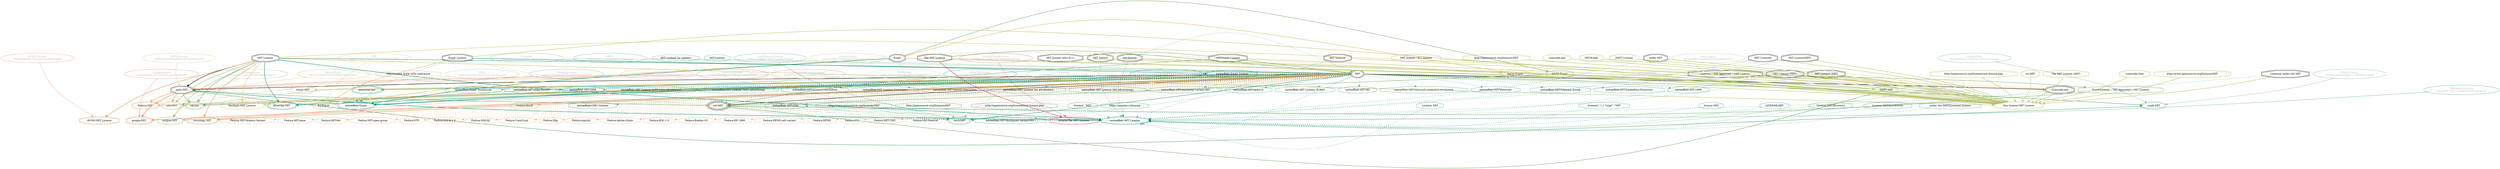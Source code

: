 strict digraph {
    node [shape=box];
    graph [splines=curved];
    2814 [label="SPDXLicense\n5b4894c2a39e8a99f33dd76eb9043a90"
         ,fontcolor=gray
         ,color="#b8bf62"
         ,fillcolor="beige;1"
         ,shape=ellipse];
    2815 [label="spdx:MIT"
         ,shape=doubleoctagon];
    2816 [label=MIT
         ,shape=doubleoctagon];
    2817 [label="MIT License"
         ,shape=doubleoctagon];
    5127 [label="OSILicense\n1ea8234e1841a5d1169c889dbe3c1a7f"
         ,fontcolor=gray
         ,color="#78ab63"
         ,fillcolor="beige;1"
         ,shape=ellipse];
    5128 [label="osi:MIT"
         ,shape=tripleoctagon];
    5129 [label="MIT/Expat License"
         ,shape=doubleoctagon];
    5130 [label="DEP5:MIT"
         ,color="#78ab63"
         ,shape=doubleoctagon];
    5131 [label="DEP5:Expat"
         ,color="#78ab63"
         ,shape=doubleoctagon];
    5132 [label=Expat
         ,shape=doubleoctagon];
    5133 [label="Trove:License :: OSI Approved :: MIT License"
         ,color="#78ab63"
         ,shape=doubleoctagon];
    5134 [label="License :: OSI Approved :: MIT License"
         ,shape=doubleoctagon];
    5552 [label="GoogleLicense\nea532a49d37267324d531eeb08080ddf"
         ,fontcolor=gray
         ,color="#e06f45"
         ,fillcolor="beige;1"
         ,shape=ellipse];
    5553 [label="google:MIT"
         ,color="#e06f45"
         ,shape=doubleoctagon];
    5868 [label="Fedora:Adobe-Glyph"
         ,color="#e09d4b"
         ,shape=octagon];
    6013 [label="Fedora:BSL-1.0"
         ,color="#e09d4b"
         ,shape=octagon];
    6045 [label="Fedora:Boehm-GC"
         ,color="#e09d4b"
         ,shape=octagon];
    6739 [label="Fedora:HP-1986"
         ,color="#e09d4b"
         ,shape=octagon];
    6774 [label="Fedora:HPND-sell-variant"
         ,color="#e09d4b"
         ,shape=octagon];
    6777 [label="Fedora:HPND"
         ,color="#e09d4b"
         ,shape=octagon];
    6785 [label="Fedora:ICU"
         ,color="#e09d4b"
         ,shape=octagon];
    8079 [label="Fedora:MIT-CMU"
         ,color="#e09d4b"
         ,shape=octagon];
    8082 [label="Fedora:MIT-Festival"
         ,color="#e09d4b"
         ,shape=octagon];
    8086 [label="Fedora:MIT-Modern-Variant"
         ,color="#e09d4b"
         ,shape=octagon];
    8095 [label="Fedora:MIT-enna"
         ,color="#e09d4b"
         ,shape=octagon];
    8097 [label="Fedora:MIT-feh"
         ,color="#e09d4b"
         ,shape=octagon];
    8099 [label="Fedora:MIT-open-group"
         ,color="#e09d4b"
         ,shape=octagon];
    8104 [label="FedoraEntry\n6973415f15929757c9ff6d76d6d5cd0c"
         ,fontcolor=gray
         ,color="#e09d4b"
         ,fillcolor="beige;1"
         ,shape=ellipse];
    8105 [label="Fedora:MIT"
         ,color="#e09d4b"
         ,shape=doubleoctagon];
    8106 [label="MIT:Modern Style with sublicense"
         ,color="#e09d4b"
         ,shape=octagon];
    8205 [label="Fedora:NTP"
         ,color="#e09d4b"
         ,shape=octagon];
    8359 [label="Fedora:SGI-B-2.0"
         ,color="#e09d4b"
         ,shape=octagon];
    8370 [label="Fedora:SMLNJ"
         ,color="#e09d4b"
         ,shape=octagon];
    8469 [label="Fedora:UnixCrypt"
         ,color="#e09d4b"
         ,shape=octagon];
    8506 [label="Fedora:Xfig"
         ,color="#e09d4b"
         ,shape=octagon];
    8573 [label="Fedora:libtiff"
         ,color="#e09d4b"
         ,shape=octagon];
    8588 [label="Fedora:mpich2"
         ,color="#e09d4b"
         ,shape=octagon];
    8682 [label="BlueOakCouncil\n9756cc269ce8595fd03f141930294344"
         ,fontcolor=gray
         ,color="#00876c"
         ,fillcolor="beige;1"
         ,shape=ellipse];
    8683 [label="BlueOak:MIT"
         ,color="#00876c"
         ,shape=doubleoctagon];
    9649 [label="OSADLRule\nfe83a68d933c33bf7857387d0222cac9"
         ,fontcolor=gray
         ,color="#58a066"
         ,fillcolor="beige;1"
         ,shape=ellipse];
    9650 [label="osadl:MIT"
         ,color="#58a066"
         ,shape=doubleoctagon];
    9924 [label="OSADLMatrix\n1530532d300d0a8a1279a7ff3bdc5608"
         ,fontcolor=gray
         ,color="#58a066"
         ,fillcolor="beige;1"
         ,shape=ellipse];
    10182 [label="FSF\nf42877b83117c8b3527c75532b1fe6b2"
          ,fontcolor=gray
          ,color="#deb256"
          ,fillcolor="beige;1"
          ,shape=ellipse];
    10183 [label="fsf:Expat"
          ,color="#deb256"
          ,shape=doubleoctagon];
    10184 [label="Expat License"
          ,shape=doubleoctagon];
    10970 [label="ChooseALicense\nfa80b028068608658ee0d554a5d0ddc5"
          ,fontcolor=gray
          ,color="#58a066"
          ,fillcolor="beige;1"
          ,shape=ellipse];
    10971 [label="cal:mit"
          ,color="#58a066"
          ,shape=doubleoctagon];
    19381 [label="ScancodeData\n16883059175d98f78de5092ea1bc8b9e"
          ,fontcolor=gray
          ,color="#dac767"
          ,fillcolor="beige;1"
          ,shape=ellipse];
    19382 [label="scancode:mit"
          ,shape=doubleoctagon];
    25887 [label="OSLC\n7af31b92b73a1d4c675917f4e7c2ace5"
          ,fontcolor=gray
          ,color="#98b561"
          ,fillcolor="beige;1"
          ,shape=ellipse];
    25888 [label="oslc:MIT"
          ,color="#98b561"
          ,shape=doubleoctagon];
    26412 [label="Fossology\n23a6cd8cceec6433c7ae57059022df59"
          ,fontcolor=gray
          ,color="#e18745"
          ,fillcolor="beige;1"
          ,shape=ellipse];
    26413 [label="fossology:MIT"
          ,color="#e18745"
          ,shape=doubleoctagon];
    28326 [label="OKFN\n716a3553f1171ed48b7b27c5bf6c4f2e"
          ,fontcolor=gray
          ,color="#379469"
          ,fillcolor="beige;1"
          ,shape=ellipse];
    28327 [label="mit-license"
          ,shape=doubleoctagon];
    35054 [label="OrtLicenseCategorization\n8ce877347bb7b7ccec86fe7499494db2"
          ,fontcolor=gray
          ,color="#e06f45"
          ,fillcolor="beige;1"
          ,shape=ellipse];
    36200 [label="OrtLicenseCategorization\n27fceb3abb073b1b82e67c1feeaa2a21"
          ,fontcolor=gray
          ,color="#e09d4b"
          ,fillcolor="beige;1"
          ,shape=ellipse];
    37155 [label="CavilLicenseChange\n7b59c2c2b3f6471f4372cade351650f7"
          ,fontcolor=gray
          ,color="#379469"
          ,fillcolor="beige;1"
          ,shape=ellipse];
    37156 [label="cavil:MIT"
          ,color="#379469"
          ,shape=doubleoctagon];
    37157 [label="MIT License (or similar)"
          ,color="#379469"
          ,shape=octagon];
    37158 [label="MIT licence"
          ,shape=doubleoctagon];
    37159 [label="MIT-Licence"
          ,color="#379469"
          ,shape=octagon];
    40711 [label="metaeffekt:CMU License"
          ,color="#00876c"
          ,shape=octagon];
    41250 [label="metaeffekt:Expat-Permission"
          ,color="#00876c"
          ,shape=octagon];
    41254 [label="MetaeffektLicense\n350ceda55e216de8880f5e4b54c55baa"
          ,fontcolor=gray
          ,color="#00876c"
          ,fillcolor="beige;1"
          ,shape=ellipse];
    41255 [label="metaeffekt:Expat"
          ,color="#00876c"
          ,shape=doubleoctagon];
    41256 [label="metaeffekt:Expat License"
          ,color="#00876c"
          ,shape=doubleoctagon];
    41257 [label="opencode:mit"
          ,color="#00876c"
          ,shape=doubleoctagon];
    45385 [label="metaeffekt:MIT-alike"
          ,color="#00876c"
          ,shape=octagon];
    45392 [label="MIT License (MIT)"
          ,shape=doubleoctagon];
    45398 [label="metaeffekt:MIT-alike-PKINIT"
          ,color="#00876c"
          ,shape=octagon];
    45409 [label="metaeffekt:MIT-SIPB"
          ,color="#00876c"
          ,shape=octagon];
    45426 [label="MetaeffektLicense\n1d2ac8877d0d722a693561603203b24e"
          ,fontcolor=gray
          ,color="#00876c"
          ,fillcolor="beige;1"
          ,shape=ellipse];
    45427 [label="metaeffekt:MIT License"
          ,color="#00876c"
          ,shape=doubleoctagon];
    45428 [label="under MIT"
          ,shape=doubleoctagon];
    45429 [label="MIT licencse"
          ,shape=doubleoctagon];
    45430 [label="MIT Licensed"
          ,shape=doubleoctagon];
    45431 [label="MIT Licence (MIT)"
          ,shape=doubleoctagon];
    45432 [label="MIT License(MIT)"
          ,shape=doubleoctagon];
    45433 [label="http://www.opensource.org/licenses/MIT"
          ,color="#00876c"
          ,shape=octagon];
    45435 [label="http://opensource.org/licenses/MIT"
          ,color="#00876c"
          ,shape=octagon];
    45437 [label="http://opensource.org/licenses/mit-license.php"
          ,color="#00876c"
          ,shape=octagon];
    45439 [label="Licensed under the MIT"
          ,shape=doubleoctagon];
    45440 [label="'license': 'MIT'"
          ,color="#00876c"
          ,shape=octagon];
    45442 [label="https://angular.io/license"
          ,color="#00876c"
          ,shape=octagon];
    45444 [label="License: MIT"
          ,color="#00876c"
          ,shape=octagon];
    45446 [label="licenses\": [ { \"type\": \"MIT"
          ,color="#00876c"
          ,shape=octagon];
    45448 [label="license MIT"
          ,color="#00876c"
          ,shape=octagon];
    45449 [label="LICENSE-MIT"
          ,color="#00876c"
          ,shape=octagon];
    45450 [label="License [MIT][license]"
          ,color="#00876c"
          ,shape=octagon];
    45451 [label="License [MIT](LICENSE)"
          ,color="#00876c"
          ,shape=octagon];
    45452 [label="under the [MIT](License) license"
          ,color="#00876c"
          ,shape=octagon];
    45462 [label="metaeffekt:MIT License (with enna advertising)"
          ,color="#00876c"
          ,shape=octagon];
    45466 [label="metaeffekt:MIT License (with advertising)"
          ,color="#00876c"
          ,shape=octagon];
    45471 [label="metaeffekt:MIT-trimmed-disclaimer"
          ,color="#00876c"
          ,shape=octagon];
    45476 [label="metaeffekt:MIT License (testregex)"
          ,color="#00876c"
          ,shape=octagon];
    45479 [label="metaeffekt:MIT-remote-interaction"
          ,color="#00876c"
          ,shape=octagon];
    45485 [label="metaeffekt:MIT License (no attribution)"
          ,color="#00876c"
          ,shape=octagon];
    45493 [label="metaeffekt:MIT License (feh advertising)"
          ,color="#00876c"
          ,shape=octagon];
    45497 [label="metaeffekt:MIT-disclaimer-variant-002"
          ,color="#00876c"
          ,shape=octagon];
    45502 [label="metaeffekt:MIT-disclaimer-variant-001"
          ,color="#00876c"
          ,shape=octagon];
    45507 [label="metaeffekt:MIT-bpmn-io"
          ,color="#00876c"
          ,shape=octagon];
    45512 [label="metaeffekt:MIT License (X.Net)"
          ,color="#00876c"
          ,shape=octagon];
    45516 [label="metaeffekt:MIT-SEI"
          ,color="#00876c"
          ,shape=octagon];
    45524 [label="metaeffekt:MIT-Materials-extended-attribution"
          ,color="#00876c"
          ,shape=octagon];
    45529 [label="metaeffekt:MIT-Materials"
          ,color="#00876c"
          ,shape=octagon];
    45534 [label="metaeffekt:MIT-Filament-Group"
          ,color="#00876c"
          ,shape=octagon];
    45539 [label="metaeffekt:MIT-Embedthis-Extension"
          ,color="#00876c"
          ,shape=octagon];
    45544 [label="metaeffekt:MIT-1998"
          ,color="#00876c"
          ,shape=octagon];
    50022 [label="HermineLicense\n0c6679a67fff54337d53c61641e973e1"
          ,fontcolor=gray
          ,color="#dc574a"
          ,fillcolor="beige;1"
          ,shape=ellipse];
    50145 [label="WarprLicense\n6b34d01dd70838d2ba7d58830ba44907"
          ,fontcolor=gray
          ,color="#deb256"
          ,fillcolor="beige;1"
          ,shape=ellipse];
    50146 [label="warpr:Expat"
          ,color="#deb256"
          ,shape=doubleoctagon];
    50170 [label="WarprLicense\n84bbee26f5794c3334c2ec02894e3653"
          ,fontcolor=gray
          ,color="#deb256"
          ,fillcolor="beige;1"
          ,shape=ellipse];
    50171 [label="warpr:MIT"
          ,color="#deb256"
          ,shape=doubleoctagon];
    50692 [label="FossLicense\n9b16d0af757db28ef322040a96fb4b12"
          ,fontcolor=gray
          ,color="#b8bf62"
          ,fillcolor="beige;1"
          ,shape=ellipse];
    50693 [label="foss-license:MIT License"
          ,color="#b8bf62"
          ,shape=doubleoctagon];
    50694 [label="MIT license (also X11)"
          ,shape=doubleoctagon];
    50695 [label="The MIT License"
          ,shape=doubleoctagon];
    50696 [label="scancode://mit"
          ,color="#b8bf62"
          ,shape=doubleoctagon];
    50697 [label="MIT license / X11 license"
          ,color="#b8bf62"
          ,shape=doubleoctagon];
    50698 [label="http://www.opensource.org/licenses/MIT"
          ,color="#b8bf62"
          ,shape=doubleoctagon];
    50699 [label="http://opensource.org/licenses/MIT"
          ,color="#b8bf62"
          ,shape=doubleoctagon];
    50700 [label="http://opensource.org/licenses/mit-license.php"
          ,color="#b8bf62"
          ,shape=doubleoctagon];
    50701 [label="scancode:mit"
          ,color="#b8bf62"
          ,shape=doubleoctagon];
    50702 [label="osi:MIT"
          ,color="#b8bf62"
          ,shape=doubleoctagon];
    50703 [label="MIT/Expat"
          ,color="#b8bf62"
          ,shape=doubleoctagon];
    50704 [label="The MIT License (MIT)"
          ,color="#b8bf62"
          ,shape=doubleoctagon];
    50705 [label="[MIT] License"
          ,color="#b8bf62"
          ,shape=doubleoctagon];
    51008 [label="FOSSLight\n3b82d06cda406bf4c3af54579d06ff31"
          ,fontcolor=gray
          ,color="#dac767"
          ,fillcolor="beige;1"
          ,shape=ellipse];
    51009 [label="fosslight:MIT License"
          ,color="#dac767"
          ,shape=doubleoctagon];
    51275 [label="HitachiOpenLicense\n0136d1a11ef36b134c2f9a66d2367aee"
          ,fontcolor=gray
          ,color="#d43d51"
          ,fillcolor="beige;1"
          ,shape=ellipse];
    51276 [label="hitachi:The MIT License"
          ,color="#d43d51"
          ,shape=doubleoctagon];
    54296 [label="EclipseLicense\n3b6d4c457122e22eb2f83c0b06204a7a"
          ,fontcolor=gray
          ,color="#98b561"
          ,fillcolor="beige;1"
          ,shape=ellipse];
    54297 [label="eclipse:MIT"
          ,color="#98b561"
          ,shape=doubleoctagon];
    54537 [label="ifrOSS License\n730068baf9807531ee025adf8bbc0ddd"
          ,fontcolor=gray
          ,color="#e18745"
          ,fillcolor="beige;1"
          ,shape=ellipse];
    54538 [label="ifrOSS:MIT License"
          ,color="#e18745"
          ,shape=doubleoctagon];
    56014 [label="Curation\n27b0c061e1acabb68348526a19cd08fd"
          ,fontcolor=gray
          ,color="#78ab63"
          ,fillcolor="beige;1"
          ,shape=ellipse];
    2814 -> 2815 [weight=0.5
                 ,color="#b8bf62"];
    2815 -> 5128 [style=bold
                 ,arrowhead=vee
                 ,weight=0.7
                 ,color="#78ab63"];
    2815 -> 5553 [style=bold
                 ,arrowhead=vee
                 ,weight=0.7
                 ,color="#e06f45"];
    2815 -> 8105 [style=bold
                 ,arrowhead=vee
                 ,weight=0.7
                 ,color="#e09d4b"];
    2815 -> 9650 [style=bold
                 ,arrowhead=vee
                 ,weight=0.7
                 ,color="#58a066"];
    2815 -> 10183 [style=dashed
                  ,arrowhead=vee
                  ,weight=0.5
                  ,color="#deb256"];
    2815 -> 10971 [style=bold
                  ,arrowhead=vee
                  ,weight=0.7
                  ,color="#58a066"];
    2815 -> 25888 [style=bold
                  ,arrowhead=vee
                  ,weight=0.7
                  ,color="#98b561"];
    2815 -> 45427 [style=bold
                  ,arrowhead=vee
                  ,weight=0.7
                  ,color="#00876c"];
    2816 -> 2815 [style=bold
                 ,arrowhead=vee
                 ,weight=0.7];
    2816 -> 5128 [style=bold
                 ,arrowhead=vee
                 ,weight=0.7];
    2816 -> 5128 [style=bold
                 ,arrowhead=vee
                 ,weight=0.7];
    2816 -> 5130 [style=bold
                 ,arrowhead=vee
                 ,weight=0.7
                 ,color="#78ab63"];
    2816 -> 5553 [style=bold
                 ,arrowhead=vee
                 ,weight=0.7
                 ,color="#e06f45"];
    2816 -> 5868 [style=dashed
                 ,arrowhead=vee
                 ,weight=0.5
                 ,color="#e09d4b"];
    2816 -> 6013 [style=dashed
                 ,arrowhead=vee
                 ,weight=0.5
                 ,color="#e09d4b"];
    2816 -> 6045 [style=dashed
                 ,arrowhead=vee
                 ,weight=0.5
                 ,color="#e09d4b"];
    2816 -> 6739 [style=dashed
                 ,arrowhead=vee
                 ,weight=0.5
                 ,color="#e09d4b"];
    2816 -> 6774 [style=dashed
                 ,arrowhead=vee
                 ,weight=0.5
                 ,color="#e09d4b"];
    2816 -> 6777 [style=dashed
                 ,arrowhead=vee
                 ,weight=0.5
                 ,color="#e09d4b"];
    2816 -> 6785 [style=dashed
                 ,arrowhead=vee
                 ,weight=0.5
                 ,color="#e09d4b"];
    2816 -> 8079 [style=dashed
                 ,arrowhead=vee
                 ,weight=0.5
                 ,color="#e09d4b"];
    2816 -> 8082 [style=dashed
                 ,arrowhead=vee
                 ,weight=0.5
                 ,color="#e09d4b"];
    2816 -> 8086 [style=dashed
                 ,arrowhead=vee
                 ,weight=0.5
                 ,color="#e09d4b"];
    2816 -> 8095 [style=dashed
                 ,arrowhead=vee
                 ,weight=0.5
                 ,color="#e09d4b"];
    2816 -> 8097 [style=dashed
                 ,arrowhead=vee
                 ,weight=0.5
                 ,color="#e09d4b"];
    2816 -> 8099 [style=dashed
                 ,arrowhead=vee
                 ,weight=0.5
                 ,color="#e09d4b"];
    2816 -> 8105 [style=bold
                 ,arrowhead=vee
                 ,weight=0.7
                 ,color="#e09d4b"];
    2816 -> 8105 [style=bold
                 ,arrowhead=vee
                 ,weight=0.7
                 ,color="#e09d4b"];
    2816 -> 8205 [style=dashed
                 ,arrowhead=vee
                 ,weight=0.5
                 ,color="#e09d4b"];
    2816 -> 8359 [style=dashed
                 ,arrowhead=vee
                 ,weight=0.5
                 ,color="#e09d4b"];
    2816 -> 8370 [style=dashed
                 ,arrowhead=vee
                 ,weight=0.5
                 ,color="#e09d4b"];
    2816 -> 8469 [style=dashed
                 ,arrowhead=vee
                 ,weight=0.5
                 ,color="#e09d4b"];
    2816 -> 8506 [style=dashed
                 ,arrowhead=vee
                 ,weight=0.5
                 ,color="#e09d4b"];
    2816 -> 8573 [style=dashed
                 ,arrowhead=vee
                 ,weight=0.5
                 ,color="#e09d4b"];
    2816 -> 8588 [style=dashed
                 ,arrowhead=vee
                 ,weight=0.5
                 ,color="#e09d4b"];
    2816 -> 8683 [style=bold
                 ,arrowhead=vee
                 ,weight=0.7
                 ,color="#00876c"];
    2816 -> 9650 [style=bold
                 ,arrowhead=vee
                 ,weight=0.7
                 ,color="#58a066"];
    2816 -> 10971 [style=bold
                  ,arrowhead=vee
                  ,weight=0.7
                  ,color="#58a066"];
    2816 -> 19382 [style=bold
                  ,arrowhead=vee
                  ,weight=0.7];
    2816 -> 25888 [style=bold
                  ,arrowhead=vee
                  ,weight=0.7
                  ,color="#98b561"];
    2816 -> 26413 [style=bold
                  ,arrowhead=vee
                  ,weight=0.7
                  ,color="#e18745"];
    2816 -> 37156 [style=bold
                  ,arrowhead=vee
                  ,weight=0.7
                  ,color="#379469"];
    2816 -> 37156 [style=bold
                  ,arrowhead=vee
                  ,weight=0.7
                  ,color="#379469"];
    2816 -> 40711 [style=dashed
                  ,arrowhead=vee
                  ,weight=0.5
                  ,color="#00876c"];
    2816 -> 41250 [style=dashed
                  ,arrowhead=vee
                  ,weight=0.5
                  ,color="#00876c"];
    2816 -> 41255 [style=dashed
                  ,arrowhead=vee
                  ,weight=0.5
                  ,color="#00876c"];
    2816 -> 41257 [style=bold
                  ,arrowhead=vee
                  ,weight=0.7
                  ,color="#00876c"];
    2816 -> 45385 [style=dashed
                  ,arrowhead=vee
                  ,weight=0.5
                  ,color="#00876c"];
    2816 -> 45398 [style=dashed
                  ,arrowhead=vee
                  ,weight=0.5
                  ,color="#00876c"];
    2816 -> 45409 [style=dashed
                  ,arrowhead=vee
                  ,weight=0.5
                  ,color="#00876c"];
    2816 -> 45427 [style=dashed
                  ,arrowhead=vee
                  ,weight=0.5
                  ,color="#00876c"];
    2816 -> 45462 [style=dashed
                  ,arrowhead=vee
                  ,weight=0.5
                  ,color="#00876c"];
    2816 -> 45466 [style=dashed
                  ,arrowhead=vee
                  ,weight=0.5
                  ,color="#00876c"];
    2816 -> 45471 [style=dashed
                  ,arrowhead=vee
                  ,weight=0.5
                  ,color="#00876c"];
    2816 -> 45476 [style=dashed
                  ,arrowhead=vee
                  ,weight=0.5
                  ,color="#00876c"];
    2816 -> 45479 [style=dashed
                  ,arrowhead=vee
                  ,weight=0.5
                  ,color="#00876c"];
    2816 -> 45485 [style=dashed
                  ,arrowhead=vee
                  ,weight=0.5
                  ,color="#00876c"];
    2816 -> 45493 [style=dashed
                  ,arrowhead=vee
                  ,weight=0.5
                  ,color="#00876c"];
    2816 -> 45497 [style=dashed
                  ,arrowhead=vee
                  ,weight=0.5
                  ,color="#00876c"];
    2816 -> 45502 [style=dashed
                  ,arrowhead=vee
                  ,weight=0.5
                  ,color="#00876c"];
    2816 -> 45507 [style=dashed
                  ,arrowhead=vee
                  ,weight=0.5
                  ,color="#00876c"];
    2816 -> 45512 [style=dashed
                  ,arrowhead=vee
                  ,weight=0.5
                  ,color="#00876c"];
    2816 -> 45516 [style=dashed
                  ,arrowhead=vee
                  ,weight=0.5
                  ,color="#00876c"];
    2816 -> 45524 [style=dashed
                  ,arrowhead=vee
                  ,weight=0.5
                  ,color="#00876c"];
    2816 -> 45529 [style=dashed
                  ,arrowhead=vee
                  ,weight=0.5
                  ,color="#00876c"];
    2816 -> 45534 [style=dashed
                  ,arrowhead=vee
                  ,weight=0.5
                  ,color="#00876c"];
    2816 -> 45539 [style=dashed
                  ,arrowhead=vee
                  ,weight=0.5
                  ,color="#00876c"];
    2816 -> 45544 [style=dashed
                  ,arrowhead=vee
                  ,weight=0.5
                  ,color="#00876c"];
    2816 -> 50171 [style=bold
                  ,arrowhead=vee
                  ,weight=0.7
                  ,color="#deb256"];
    2816 -> 50693 [style=bold
                  ,arrowhead=vee
                  ,weight=0.7
                  ,color="#b8bf62"];
    2816 -> 51009 [style=bold
                  ,arrowhead=vee
                  ,weight=0.7
                  ,color="#dac767"];
    2816 -> 54297 [style=bold
                  ,arrowhead=vee
                  ,weight=0.7
                  ,color="#98b561"];
    2817 -> 2815 [style=bold
                 ,arrowhead=vee
                 ,weight=0.7];
    2817 -> 2816 [style=bold
                 ,arrowhead=vee
                 ,weight=0.7
                 ,color="#379469"];
    2817 -> 8683 [style=bold
                 ,arrowhead=vee
                 ,weight=0.7
                 ,color="#00876c"];
    2817 -> 10971 [style=bold
                  ,arrowhead=vee
                  ,weight=0.7
                  ,color="#58a066"];
    2817 -> 19382 [style=bold
                  ,arrowhead=vee
                  ,weight=0.7
                  ,color="#dac767"];
    2817 -> 25888 [style=bold
                  ,arrowhead=vee
                  ,weight=0.7
                  ,color="#98b561"];
    2817 -> 26413 [style=bold
                  ,arrowhead=vee
                  ,weight=0.7
                  ,color="#e18745"];
    2817 -> 37156 [style=dashed
                  ,arrowhead=vee
                  ,weight=0.5
                  ,color="#379469"];
    2817 -> 45427 [style=bold
                  ,arrowhead=vee
                  ,weight=0.7
                  ,color="#00876c"];
    2817 -> 45427 [style=bold
                  ,arrowhead=vee
                  ,weight=0.7
                  ,color="#00876c"];
    2817 -> 50693 [style=bold
                  ,arrowhead=vee
                  ,weight=0.7
                  ,color="#b8bf62"];
    2817 -> 51009 [style=bold
                  ,arrowhead=vee
                  ,weight=0.7
                  ,color="#dac767"];
    2817 -> 54297 [style=bold
                  ,arrowhead=vee
                  ,weight=0.7
                  ,color="#98b561"];
    2817 -> 54538 [style=bold
                  ,arrowhead=vee
                  ,weight=0.7
                  ,color="#e18745"];
    2817 -> 54538 [style=bold
                  ,arrowhead=vee
                  ,weight=0.7
                  ,color="#e18745"];
    5127 -> 5128 [weight=0.5
                 ,color="#78ab63"];
    5128 -> 45427 [style=dashed
                  ,arrowhead=vee
                  ,weight=0.5
                  ,color="#00876c"];
    5128 -> 45502 [style=dashed
                  ,arrowhead=vee
                  ,weight=0.5
                  ,color="#00876c"];
    5129 -> 5128 [style=bold
                 ,arrowhead=vee
                 ,weight=0.7
                 ,color="#78ab63"];
    5129 -> 50693 [style=bold
                  ,arrowhead=vee
                  ,weight=0.7
                  ,color="#b8bf62"];
    5130 -> 5128 [style=bold
                 ,arrowhead=vee
                 ,weight=0.7
                 ,color="#78ab63"];
    5131 -> 5128 [style=bold
                 ,arrowhead=vee
                 ,weight=0.7
                 ,color="#78ab63"];
    5132 -> 5128 [style=dashed
                 ,arrowhead=vee
                 ,weight=0.5
                 ,color="#78ab63"];
    5132 -> 5131 [style=bold
                 ,arrowhead=vee
                 ,weight=0.7
                 ,color="#78ab63"];
    5132 -> 10183 [style=bold
                  ,arrowhead=vee
                  ,weight=0.7
                  ,color="#deb256"];
    5132 -> 37156 [style=dashed
                  ,arrowhead=vee
                  ,weight=0.5
                  ,color="#379469"];
    5132 -> 41255 [style=bold
                  ,arrowhead=vee
                  ,weight=0.7
                  ,color="#00876c"];
    5132 -> 50146 [style=bold
                  ,arrowhead=vee
                  ,weight=0.7
                  ,color="#deb256"];
    5132 -> 50693 [style=bold
                  ,arrowhead=vee
                  ,weight=0.7
                  ,color="#b8bf62"];
    5133 -> 5128 [style=bold
                 ,arrowhead=vee
                 ,weight=0.7
                 ,color="#78ab63"];
    5134 -> 5133 [style=bold
                 ,arrowhead=vee
                 ,weight=0.7
                 ,color="#78ab63"];
    5134 -> 50693 [style=bold
                  ,arrowhead=vee
                  ,weight=0.7
                  ,color="#b8bf62"];
    5552 -> 5553 [weight=0.5
                 ,color="#e06f45"];
    8104 -> 8105 [weight=0.5
                 ,color="#e09d4b"];
    8106 -> 8105 [style=dashed
                 ,arrowhead=vee
                 ,weight=0.5
                 ,color="#e09d4b"];
    8682 -> 8683 [weight=0.5
                 ,color="#00876c"];
    9649 -> 9650 [weight=0.5
                 ,color="#58a066"];
    9924 -> 9650 [weight=0.5
                 ,color="#58a066"];
    10182 -> 10183 [weight=0.5
                   ,color="#deb256"];
    10184 -> 10183 [style=bold
                   ,arrowhead=vee
                   ,weight=0.7
                   ,color="#deb256"];
    10184 -> 37156 [style=dashed
                   ,arrowhead=vee
                   ,weight=0.5
                   ,color="#379469"];
    10184 -> 41255 [style=dashed
                   ,arrowhead=vee
                   ,weight=0.5
                   ,color="#00876c"];
    10184 -> 41256 [style=bold
                   ,arrowhead=vee
                   ,weight=0.7
                   ,color="#00876c"];
    10184 -> 50693 [style=bold
                   ,arrowhead=vee
                   ,weight=0.7
                   ,color="#b8bf62"];
    10970 -> 10971 [weight=0.5
                   ,color="#58a066"];
    19381 -> 19382 [weight=0.5
                   ,color="#dac767"];
    19382 -> 45427 [style=dashed
                   ,arrowhead=vee
                   ,weight=0.5
                   ,color="#00876c"];
    19382 -> 50693 [style=bold
                   ,arrowhead=vee
                   ,weight=0.7
                   ,color="#b8bf62"];
    25887 -> 25888 [weight=0.5
                   ,color="#98b561"];
    26412 -> 26413 [weight=0.5
                   ,color="#e18745"];
    28326 -> 2816 [weight=0.5
                  ,color="#379469"];
    28327 -> 2816 [style=dashed
                  ,arrowhead=vee
                  ,weight=0.5
                  ,color="#379469"];
    28327 -> 45427 [style=dashed
                   ,arrowhead=vee
                   ,weight=0.5
                   ,color="#00876c"];
    28327 -> 50693 [style=bold
                   ,arrowhead=vee
                   ,weight=0.7
                   ,color="#b8bf62"];
    35054 -> 2815 [weight=0.5
                  ,color="#e06f45"];
    36200 -> 2815 [weight=0.5
                  ,color="#e09d4b"];
    37155 -> 37156 [weight=0.5
                   ,color="#379469"];
    37157 -> 37156 [style=dashed
                   ,arrowhead=vee
                   ,weight=0.5
                   ,color="#379469"];
    37158 -> 37156 [style=dashed
                   ,arrowhead=vee
                   ,weight=0.5
                   ,color="#379469"];
    37158 -> 45427 [style=dashed
                   ,arrowhead=vee
                   ,weight=0.5
                   ,color="#00876c"];
    37158 -> 50693 [style=bold
                   ,arrowhead=vee
                   ,weight=0.7
                   ,color="#b8bf62"];
    37159 -> 37156 [style=dashed
                   ,arrowhead=vee
                   ,weight=0.5
                   ,color="#379469"];
    41254 -> 41255 [weight=0.5
                   ,color="#00876c"];
    41256 -> 41255 [style=bold
                   ,arrowhead=vee
                   ,weight=0.7
                   ,color="#00876c"];
    41257 -> 41255 [style=dashed
                   ,arrowhead=vee
                   ,weight=0.5
                   ,color="#00876c"];
    45392 -> 45385 [style=dashed
                   ,arrowhead=vee
                   ,weight=0.5
                   ,color="#00876c"];
    45392 -> 50693 [style=bold
                   ,arrowhead=vee
                   ,weight=0.7
                   ,color="#b8bf62"];
    45426 -> 45427 [weight=0.5
                   ,color="#00876c"];
    45428 -> 45427 [style=dashed
                   ,arrowhead=vee
                   ,weight=0.5
                   ,color="#00876c"];
    45428 -> 50693 [style=bold
                   ,arrowhead=vee
                   ,weight=0.7
                   ,color="#b8bf62"];
    45429 -> 45427 [style=dashed
                   ,arrowhead=vee
                   ,weight=0.5
                   ,color="#00876c"];
    45429 -> 50693 [style=bold
                   ,arrowhead=vee
                   ,weight=0.7
                   ,color="#b8bf62"];
    45430 -> 45427 [style=dashed
                   ,arrowhead=vee
                   ,weight=0.5
                   ,color="#00876c"];
    45430 -> 50693 [style=bold
                   ,arrowhead=vee
                   ,weight=0.7
                   ,color="#b8bf62"];
    45431 -> 45427 [style=dashed
                   ,arrowhead=vee
                   ,weight=0.5
                   ,color="#00876c"];
    45431 -> 50693 [style=bold
                   ,arrowhead=vee
                   ,weight=0.7
                   ,color="#b8bf62"];
    45432 -> 45427 [style=dashed
                   ,arrowhead=vee
                   ,weight=0.5
                   ,color="#00876c"];
    45432 -> 50693 [style=bold
                   ,arrowhead=vee
                   ,weight=0.7
                   ,color="#b8bf62"];
    45433 -> 45427 [style=dashed
                   ,arrowhead=vee
                   ,weight=0.5
                   ,color="#00876c"];
    45435 -> 45427 [style=dashed
                   ,arrowhead=vee
                   ,weight=0.5
                   ,color="#00876c"];
    45437 -> 45427 [style=dashed
                   ,arrowhead=vee
                   ,weight=0.5
                   ,color="#00876c"];
    45439 -> 45427 [style=dashed
                   ,arrowhead=vee
                   ,weight=0.5
                   ,color="#00876c"];
    45439 -> 50693 [style=bold
                   ,arrowhead=vee
                   ,weight=0.7
                   ,color="#b8bf62"];
    45440 -> 45427 [style=dashed
                   ,arrowhead=vee
                   ,weight=0.5
                   ,color="#00876c"];
    45442 -> 45427 [style=dashed
                   ,arrowhead=vee
                   ,weight=0.5
                   ,color="#00876c"];
    45444 -> 45427 [style=dashed
                   ,arrowhead=vee
                   ,weight=0.5
                   ,color="#00876c"];
    45446 -> 45427 [style=dashed
                   ,arrowhead=vee
                   ,weight=0.5
                   ,color="#00876c"];
    45448 -> 45427 [style=dashed
                   ,arrowhead=vee
                   ,weight=0.5
                   ,color="#00876c"];
    45449 -> 45427 [style=dashed
                   ,arrowhead=vee
                   ,weight=0.5
                   ,color="#00876c"];
    45450 -> 45427 [style=dashed
                   ,arrowhead=vee
                   ,weight=0.5
                   ,color="#00876c"];
    45451 -> 45427 [style=dashed
                   ,arrowhead=vee
                   ,weight=0.5
                   ,color="#00876c"];
    45452 -> 45427 [style=dashed
                   ,arrowhead=vee
                   ,weight=0.5
                   ,color="#00876c"];
    50022 -> 2815 [weight=0.5
                  ,color="#dc574a"];
    50145 -> 50146 [weight=0.5
                   ,color="#deb256"];
    50170 -> 50171 [weight=0.5
                   ,color="#deb256"];
    50692 -> 50693 [weight=0.5
                   ,color="#b8bf62"];
    50694 -> 2816 [style=bold
                  ,arrowhead=vee
                  ,weight=0.7
                  ,color="#78ab63"];
    50694 -> 50693 [style=bold
                   ,arrowhead=vee
                   ,weight=0.7
                   ,color="#b8bf62"];
    50695 -> 2816 [style=bold
                  ,arrowhead=vee
                  ,weight=0.7
                  ,color="#78ab63"];
    50695 -> 50693 [style=bold
                   ,arrowhead=vee
                   ,weight=0.7
                   ,color="#b8bf62"];
    50695 -> 51276 [style=bold
                   ,arrowhead=vee
                   ,weight=0.7
                   ,color="#d43d51"];
    50696 -> 50693 [style=bold
                   ,arrowhead=vee
                   ,weight=0.7
                   ,color="#b8bf62"];
    50697 -> 50693 [style=bold
                   ,arrowhead=vee
                   ,weight=0.7
                   ,color="#b8bf62"];
    50698 -> 50693 [style=bold
                   ,arrowhead=vee
                   ,weight=0.7
                   ,color="#b8bf62"];
    50699 -> 50693 [style=bold
                   ,arrowhead=vee
                   ,weight=0.7
                   ,color="#b8bf62"];
    50700 -> 50693 [style=bold
                   ,arrowhead=vee
                   ,weight=0.7
                   ,color="#b8bf62"];
    50701 -> 50693 [style=bold
                   ,arrowhead=vee
                   ,weight=0.7
                   ,color="#b8bf62"];
    50702 -> 50693 [style=bold
                   ,arrowhead=vee
                   ,weight=0.7
                   ,color="#b8bf62"];
    50703 -> 50693 [style=bold
                   ,arrowhead=vee
                   ,weight=0.7
                   ,color="#b8bf62"];
    50704 -> 50693 [style=bold
                   ,arrowhead=vee
                   ,weight=0.7
                   ,color="#b8bf62"];
    50705 -> 50693 [style=bold
                   ,arrowhead=vee
                   ,weight=0.7
                   ,color="#b8bf62"];
    51008 -> 51009 [weight=0.5
                   ,color="#dac767"];
    51275 -> 51276 [weight=0.5
                   ,color="#d43d51"];
    54296 -> 54297 [weight=0.5
                   ,color="#98b561"];
    54537 -> 54538 [weight=0.5
                   ,color="#e18745"];
    56014 -> 2816 [weight=0.5
                  ,color="#78ab63"];
}
